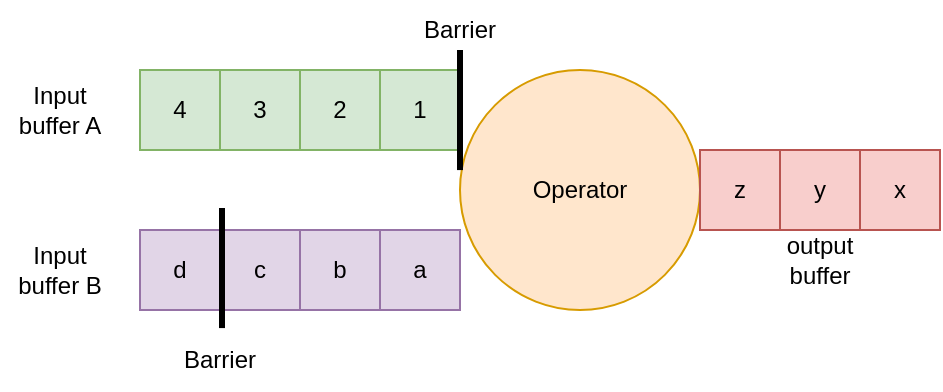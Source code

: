 <mxfile version="16.2.6" type="github">
  <diagram id="EfMLN7ML_alIv2Zv0I-k" name="Page-1">
    <mxGraphModel dx="1233" dy="809" grid="1" gridSize="10" guides="1" tooltips="1" connect="1" arrows="1" fold="1" page="1" pageScale="1" pageWidth="1600" pageHeight="900" math="0" shadow="0">
      <root>
        <mxCell id="0" />
        <mxCell id="1" parent="0" />
        <mxCell id="dbELcTdfXeRmgaN0v7CK-1" value="Operator" style="ellipse;whiteSpace=wrap;html=1;aspect=fixed;fillColor=#ffe6cc;strokeColor=#d79b00;" vertex="1" parent="1">
          <mxGeometry x="400" y="280" width="120" height="120" as="geometry" />
        </mxCell>
        <mxCell id="dbELcTdfXeRmgaN0v7CK-2" value="3" style="rounded=0;whiteSpace=wrap;html=1;fillColor=#d5e8d4;strokeColor=#82b366;" vertex="1" parent="1">
          <mxGeometry x="280" y="280" width="40" height="40" as="geometry" />
        </mxCell>
        <mxCell id="dbELcTdfXeRmgaN0v7CK-3" value="2" style="rounded=0;whiteSpace=wrap;html=1;fillColor=#d5e8d4;strokeColor=#82b366;" vertex="1" parent="1">
          <mxGeometry x="320" y="280" width="40" height="40" as="geometry" />
        </mxCell>
        <mxCell id="dbELcTdfXeRmgaN0v7CK-4" value="1" style="rounded=0;whiteSpace=wrap;html=1;fillColor=#d5e8d4;strokeColor=#82b366;" vertex="1" parent="1">
          <mxGeometry x="360" y="280" width="40" height="40" as="geometry" />
        </mxCell>
        <mxCell id="dbELcTdfXeRmgaN0v7CK-5" value="4" style="rounded=0;whiteSpace=wrap;html=1;fillColor=#d5e8d4;strokeColor=#82b366;" vertex="1" parent="1">
          <mxGeometry x="240" y="280" width="40" height="40" as="geometry" />
        </mxCell>
        <mxCell id="dbELcTdfXeRmgaN0v7CK-6" value="c" style="rounded=0;whiteSpace=wrap;html=1;fillColor=#e1d5e7;strokeColor=#9673a6;" vertex="1" parent="1">
          <mxGeometry x="280" y="360" width="40" height="40" as="geometry" />
        </mxCell>
        <mxCell id="dbELcTdfXeRmgaN0v7CK-7" value="b" style="rounded=0;whiteSpace=wrap;html=1;fillColor=#e1d5e7;strokeColor=#9673a6;" vertex="1" parent="1">
          <mxGeometry x="320" y="360" width="40" height="40" as="geometry" />
        </mxCell>
        <mxCell id="dbELcTdfXeRmgaN0v7CK-8" value="a" style="rounded=0;whiteSpace=wrap;html=1;fillColor=#e1d5e7;strokeColor=#9673a6;" vertex="1" parent="1">
          <mxGeometry x="360" y="360" width="40" height="40" as="geometry" />
        </mxCell>
        <mxCell id="dbELcTdfXeRmgaN0v7CK-9" value="d" style="rounded=0;whiteSpace=wrap;html=1;fillColor=#e1d5e7;strokeColor=#9673a6;" vertex="1" parent="1">
          <mxGeometry x="240" y="360" width="40" height="40" as="geometry" />
        </mxCell>
        <mxCell id="dbELcTdfXeRmgaN0v7CK-10" value="" style="endArrow=none;html=1;rounded=0;strokeWidth=3;exitX=0;exitY=0.417;exitDx=0;exitDy=0;exitPerimeter=0;" edge="1" parent="1" source="dbELcTdfXeRmgaN0v7CK-1">
          <mxGeometry width="50" height="50" relative="1" as="geometry">
            <mxPoint x="360" y="330" as="sourcePoint" />
            <mxPoint x="400" y="270" as="targetPoint" />
          </mxGeometry>
        </mxCell>
        <mxCell id="dbELcTdfXeRmgaN0v7CK-11" value="" style="endArrow=none;html=1;rounded=0;strokeWidth=3;exitX=0;exitY=0.417;exitDx=0;exitDy=0;exitPerimeter=0;" edge="1" parent="1">
          <mxGeometry width="50" height="50" relative="1" as="geometry">
            <mxPoint x="281" y="409.04" as="sourcePoint" />
            <mxPoint x="281" y="349" as="targetPoint" />
          </mxGeometry>
        </mxCell>
        <mxCell id="dbELcTdfXeRmgaN0v7CK-12" value="Barrier" style="text;html=1;strokeColor=none;fillColor=none;align=center;verticalAlign=middle;whiteSpace=wrap;rounded=0;" vertex="1" parent="1">
          <mxGeometry x="370" y="245" width="60" height="30" as="geometry" />
        </mxCell>
        <mxCell id="dbELcTdfXeRmgaN0v7CK-13" value="Barrier" style="text;html=1;strokeColor=none;fillColor=none;align=center;verticalAlign=middle;whiteSpace=wrap;rounded=0;" vertex="1" parent="1">
          <mxGeometry x="250" y="410" width="60" height="30" as="geometry" />
        </mxCell>
        <mxCell id="dbELcTdfXeRmgaN0v7CK-14" value="y" style="rounded=0;whiteSpace=wrap;html=1;fillColor=#f8cecc;strokeColor=#b85450;" vertex="1" parent="1">
          <mxGeometry x="560" y="320" width="40" height="40" as="geometry" />
        </mxCell>
        <mxCell id="dbELcTdfXeRmgaN0v7CK-15" value="x" style="rounded=0;whiteSpace=wrap;html=1;fillColor=#f8cecc;strokeColor=#b85450;" vertex="1" parent="1">
          <mxGeometry x="600" y="320" width="40" height="40" as="geometry" />
        </mxCell>
        <mxCell id="dbELcTdfXeRmgaN0v7CK-16" value="z" style="rounded=0;whiteSpace=wrap;html=1;fillColor=#f8cecc;strokeColor=#b85450;" vertex="1" parent="1">
          <mxGeometry x="520" y="320" width="40" height="40" as="geometry" />
        </mxCell>
        <mxCell id="dbELcTdfXeRmgaN0v7CK-17" value="Input buffer A" style="text;html=1;strokeColor=none;fillColor=none;align=center;verticalAlign=middle;whiteSpace=wrap;rounded=0;" vertex="1" parent="1">
          <mxGeometry x="170" y="285" width="60" height="30" as="geometry" />
        </mxCell>
        <mxCell id="dbELcTdfXeRmgaN0v7CK-18" value="Input buffer B" style="text;html=1;strokeColor=none;fillColor=none;align=center;verticalAlign=middle;whiteSpace=wrap;rounded=0;" vertex="1" parent="1">
          <mxGeometry x="170" y="365" width="60" height="30" as="geometry" />
        </mxCell>
        <mxCell id="dbELcTdfXeRmgaN0v7CK-19" value="output buffer" style="text;html=1;strokeColor=none;fillColor=none;align=center;verticalAlign=middle;whiteSpace=wrap;rounded=0;" vertex="1" parent="1">
          <mxGeometry x="550" y="360" width="60" height="30" as="geometry" />
        </mxCell>
      </root>
    </mxGraphModel>
  </diagram>
</mxfile>
